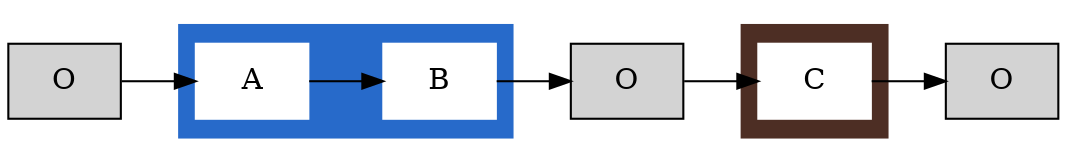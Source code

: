 digraph G {
node[shape=record];
rankdir="LR"n0[label = "O",style=filled]
n1[label = "O",style=filled];
n2[label = "O",style=filled];

        subgraph cluster_0 {
                style=filled;
                color="#276aca";
                node [style=filled,color=white];
                A -> B;
        }

        subgraph cluster_1 {
                style=filled;
                color="#4d2e24";
                node [style=filled,color=white];
                C;
        }
n0 -> A;
B -> n1;
n1 -> C;
C -> n2;

}
